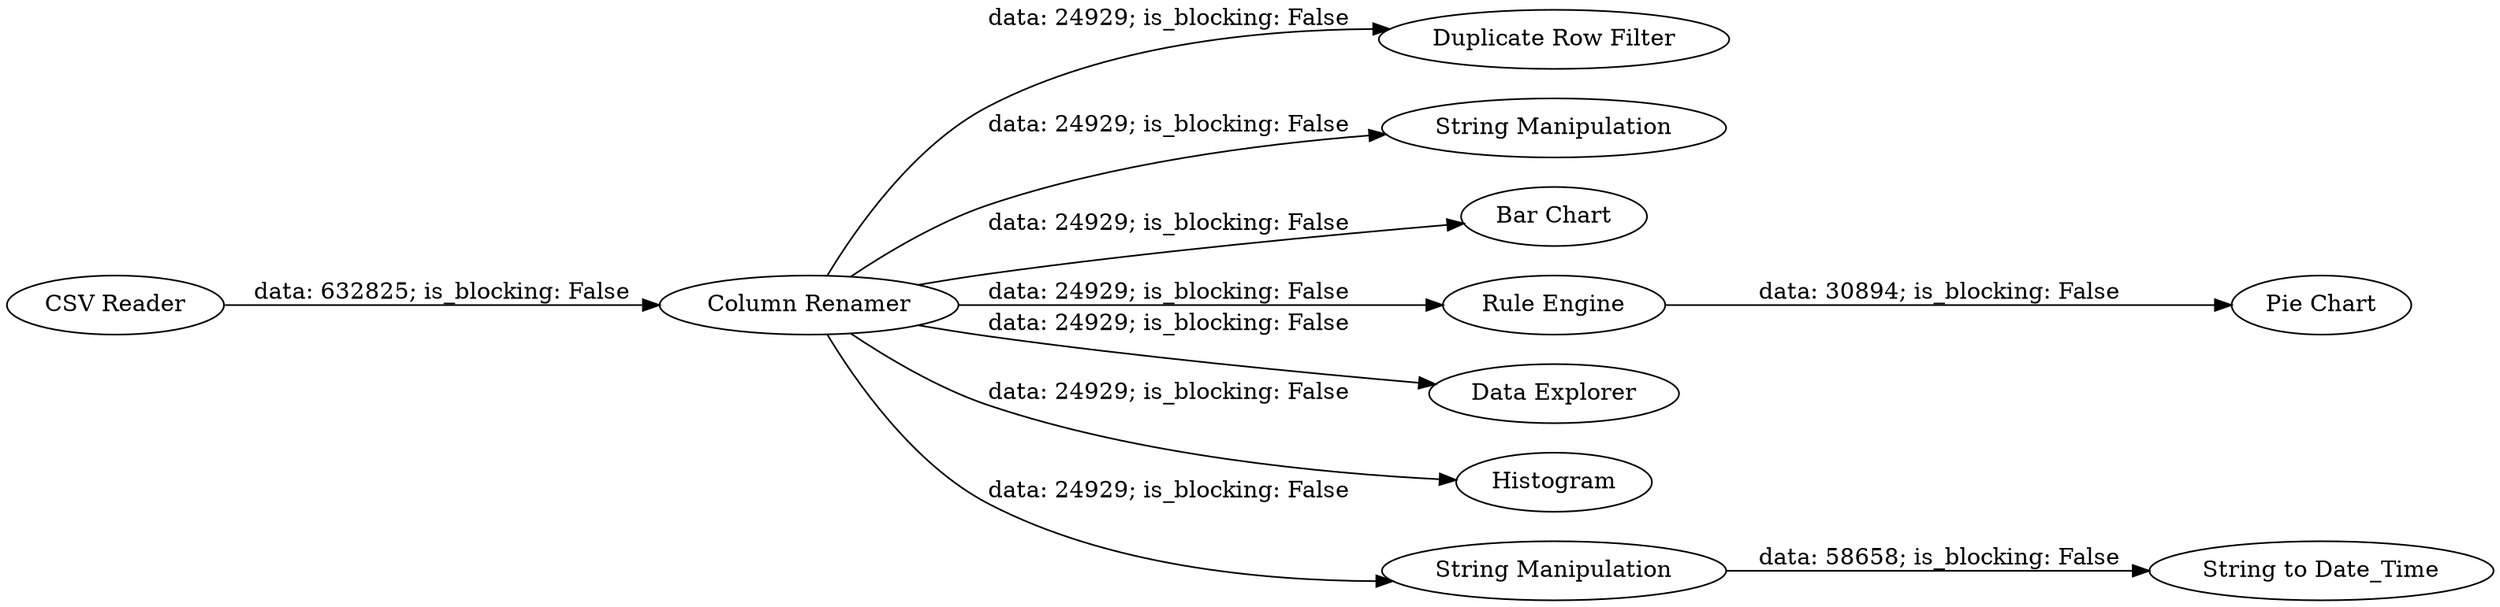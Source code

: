 digraph {
	"-5552517215374379364_10" [label="String to Date_Time"]
	"-5552517215374379364_8" [label="Duplicate Row Filter"]
	"-5552517215374379364_11" [label="String Manipulation"]
	"-5552517215374379364_4" [label="Bar Chart"]
	"-5552517215374379364_7" [label="Rule Engine"]
	"-5552517215374379364_5" [label="Data Explorer"]
	"-5552517215374379364_3" [label=Histogram]
	"-5552517215374379364_2" [label="Column Renamer"]
	"-5552517215374379364_6" [label="Pie Chart"]
	"-5552517215374379364_1" [label="CSV Reader"]
	"-5552517215374379364_9" [label="String Manipulation"]
	"-5552517215374379364_2" -> "-5552517215374379364_4" [label="data: 24929; is_blocking: False"]
	"-5552517215374379364_1" -> "-5552517215374379364_2" [label="data: 632825; is_blocking: False"]
	"-5552517215374379364_2" -> "-5552517215374379364_5" [label="data: 24929; is_blocking: False"]
	"-5552517215374379364_9" -> "-5552517215374379364_10" [label="data: 58658; is_blocking: False"]
	"-5552517215374379364_2" -> "-5552517215374379364_9" [label="data: 24929; is_blocking: False"]
	"-5552517215374379364_2" -> "-5552517215374379364_3" [label="data: 24929; is_blocking: False"]
	"-5552517215374379364_2" -> "-5552517215374379364_8" [label="data: 24929; is_blocking: False"]
	"-5552517215374379364_2" -> "-5552517215374379364_7" [label="data: 24929; is_blocking: False"]
	"-5552517215374379364_7" -> "-5552517215374379364_6" [label="data: 30894; is_blocking: False"]
	"-5552517215374379364_2" -> "-5552517215374379364_11" [label="data: 24929; is_blocking: False"]
	rankdir=LR
}

